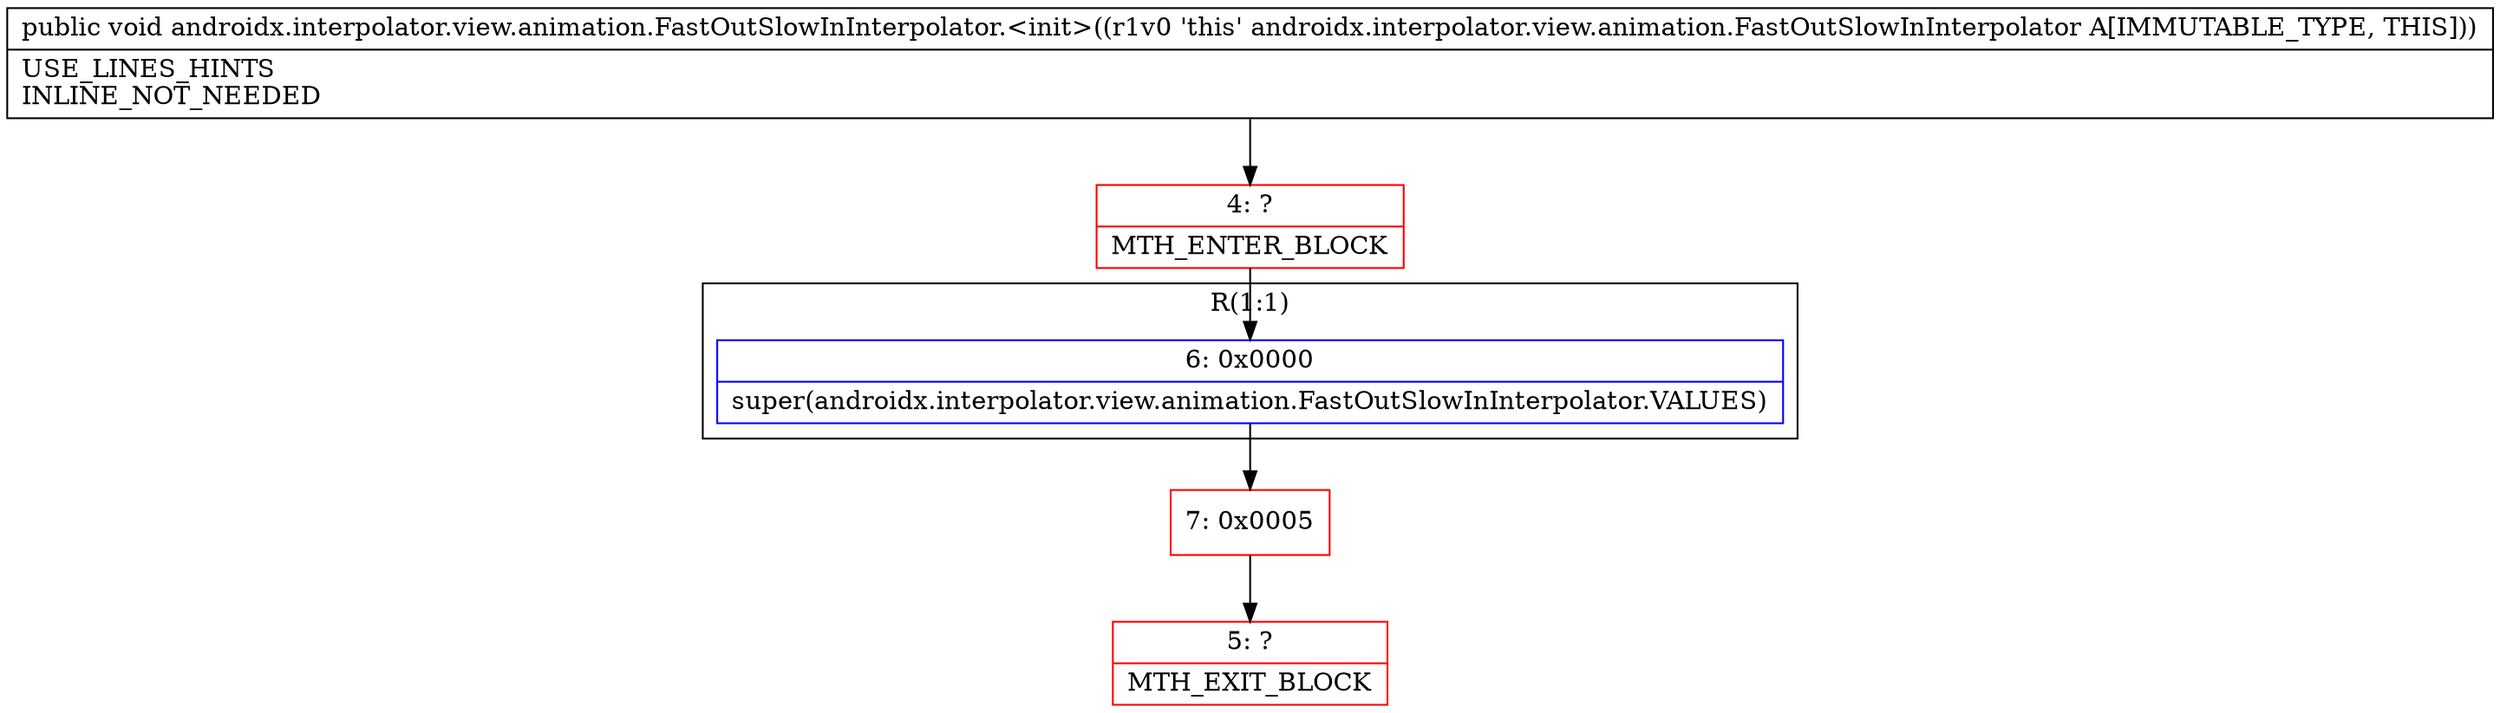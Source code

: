 digraph "CFG forandroidx.interpolator.view.animation.FastOutSlowInInterpolator.\<init\>()V" {
subgraph cluster_Region_1817763615 {
label = "R(1:1)";
node [shape=record,color=blue];
Node_6 [shape=record,label="{6\:\ 0x0000|super(androidx.interpolator.view.animation.FastOutSlowInInterpolator.VALUES)\l}"];
}
Node_4 [shape=record,color=red,label="{4\:\ ?|MTH_ENTER_BLOCK\l}"];
Node_7 [shape=record,color=red,label="{7\:\ 0x0005}"];
Node_5 [shape=record,color=red,label="{5\:\ ?|MTH_EXIT_BLOCK\l}"];
MethodNode[shape=record,label="{public void androidx.interpolator.view.animation.FastOutSlowInInterpolator.\<init\>((r1v0 'this' androidx.interpolator.view.animation.FastOutSlowInInterpolator A[IMMUTABLE_TYPE, THIS]))  | USE_LINES_HINTS\lINLINE_NOT_NEEDED\l}"];
MethodNode -> Node_4;Node_6 -> Node_7;
Node_4 -> Node_6;
Node_7 -> Node_5;
}

